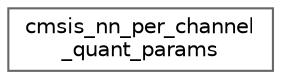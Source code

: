 digraph "Graphical Class Hierarchy"
{
 // LATEX_PDF_SIZE
  bgcolor="transparent";
  edge [fontname=Helvetica,fontsize=10,labelfontname=Helvetica,labelfontsize=10];
  node [fontname=Helvetica,fontsize=10,shape=box,height=0.2,width=0.4];
  rankdir="LR";
  Node0 [id="Node000000",label="cmsis_nn_per_channel\l_quant_params",height=0.2,width=0.4,color="grey40", fillcolor="white", style="filled",URL="$structcmsis__nn__per__channel__quant__params.html",tooltip=" "];
}
